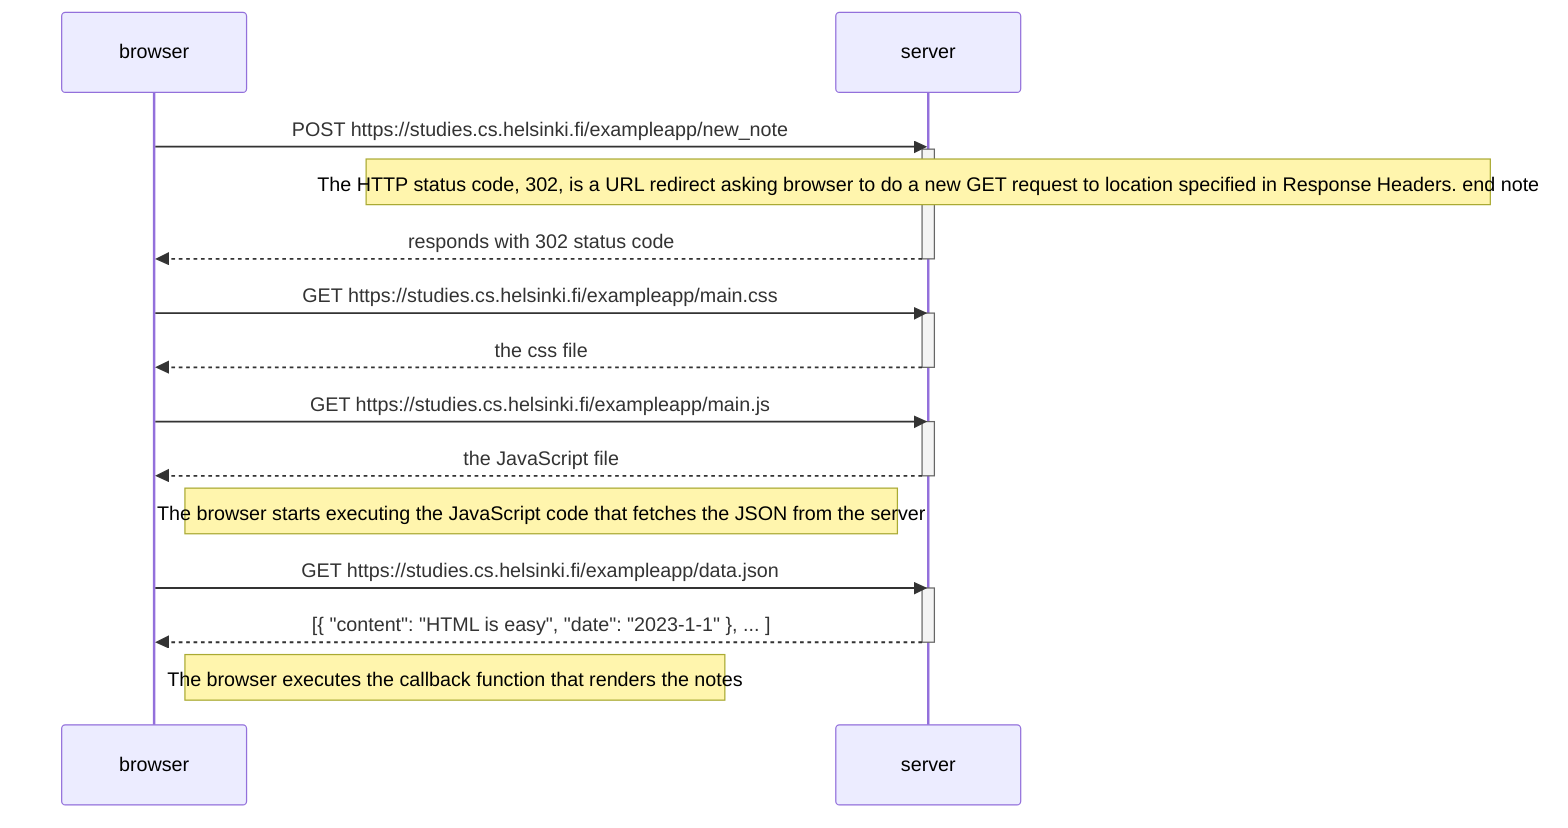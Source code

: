sequenceDiagram
    participant browser
    participant server

    browser->>server: POST https://studies.cs.helsinki.fi/exampleapp/new_note
    activate server
    Note over server: The HTTP status code, 302, is a URL redirect asking browser to do a new GET request to location specified in Response Headers. end note
    server-->>browser: responds with 302 status code
    deactivate server

    browser->>server: GET https://studies.cs.helsinki.fi/exampleapp/main.css
    activate server
    server-->>browser: the css file
    deactivate server

    browser->>server: GET https://studies.cs.helsinki.fi/exampleapp/main.js
    activate server
    server-->>browser: the JavaScript file
    deactivate server

    Note right of browser: The browser starts executing the JavaScript code that fetches the JSON from the server

    browser->>server: GET https://studies.cs.helsinki.fi/exampleapp/data.json
    activate server
    server-->>browser: [{ "content": "HTML is easy", "date": "2023-1-1" }, ... ]
    deactivate server

    Note right of browser: The browser executes the callback function that renders the notes
